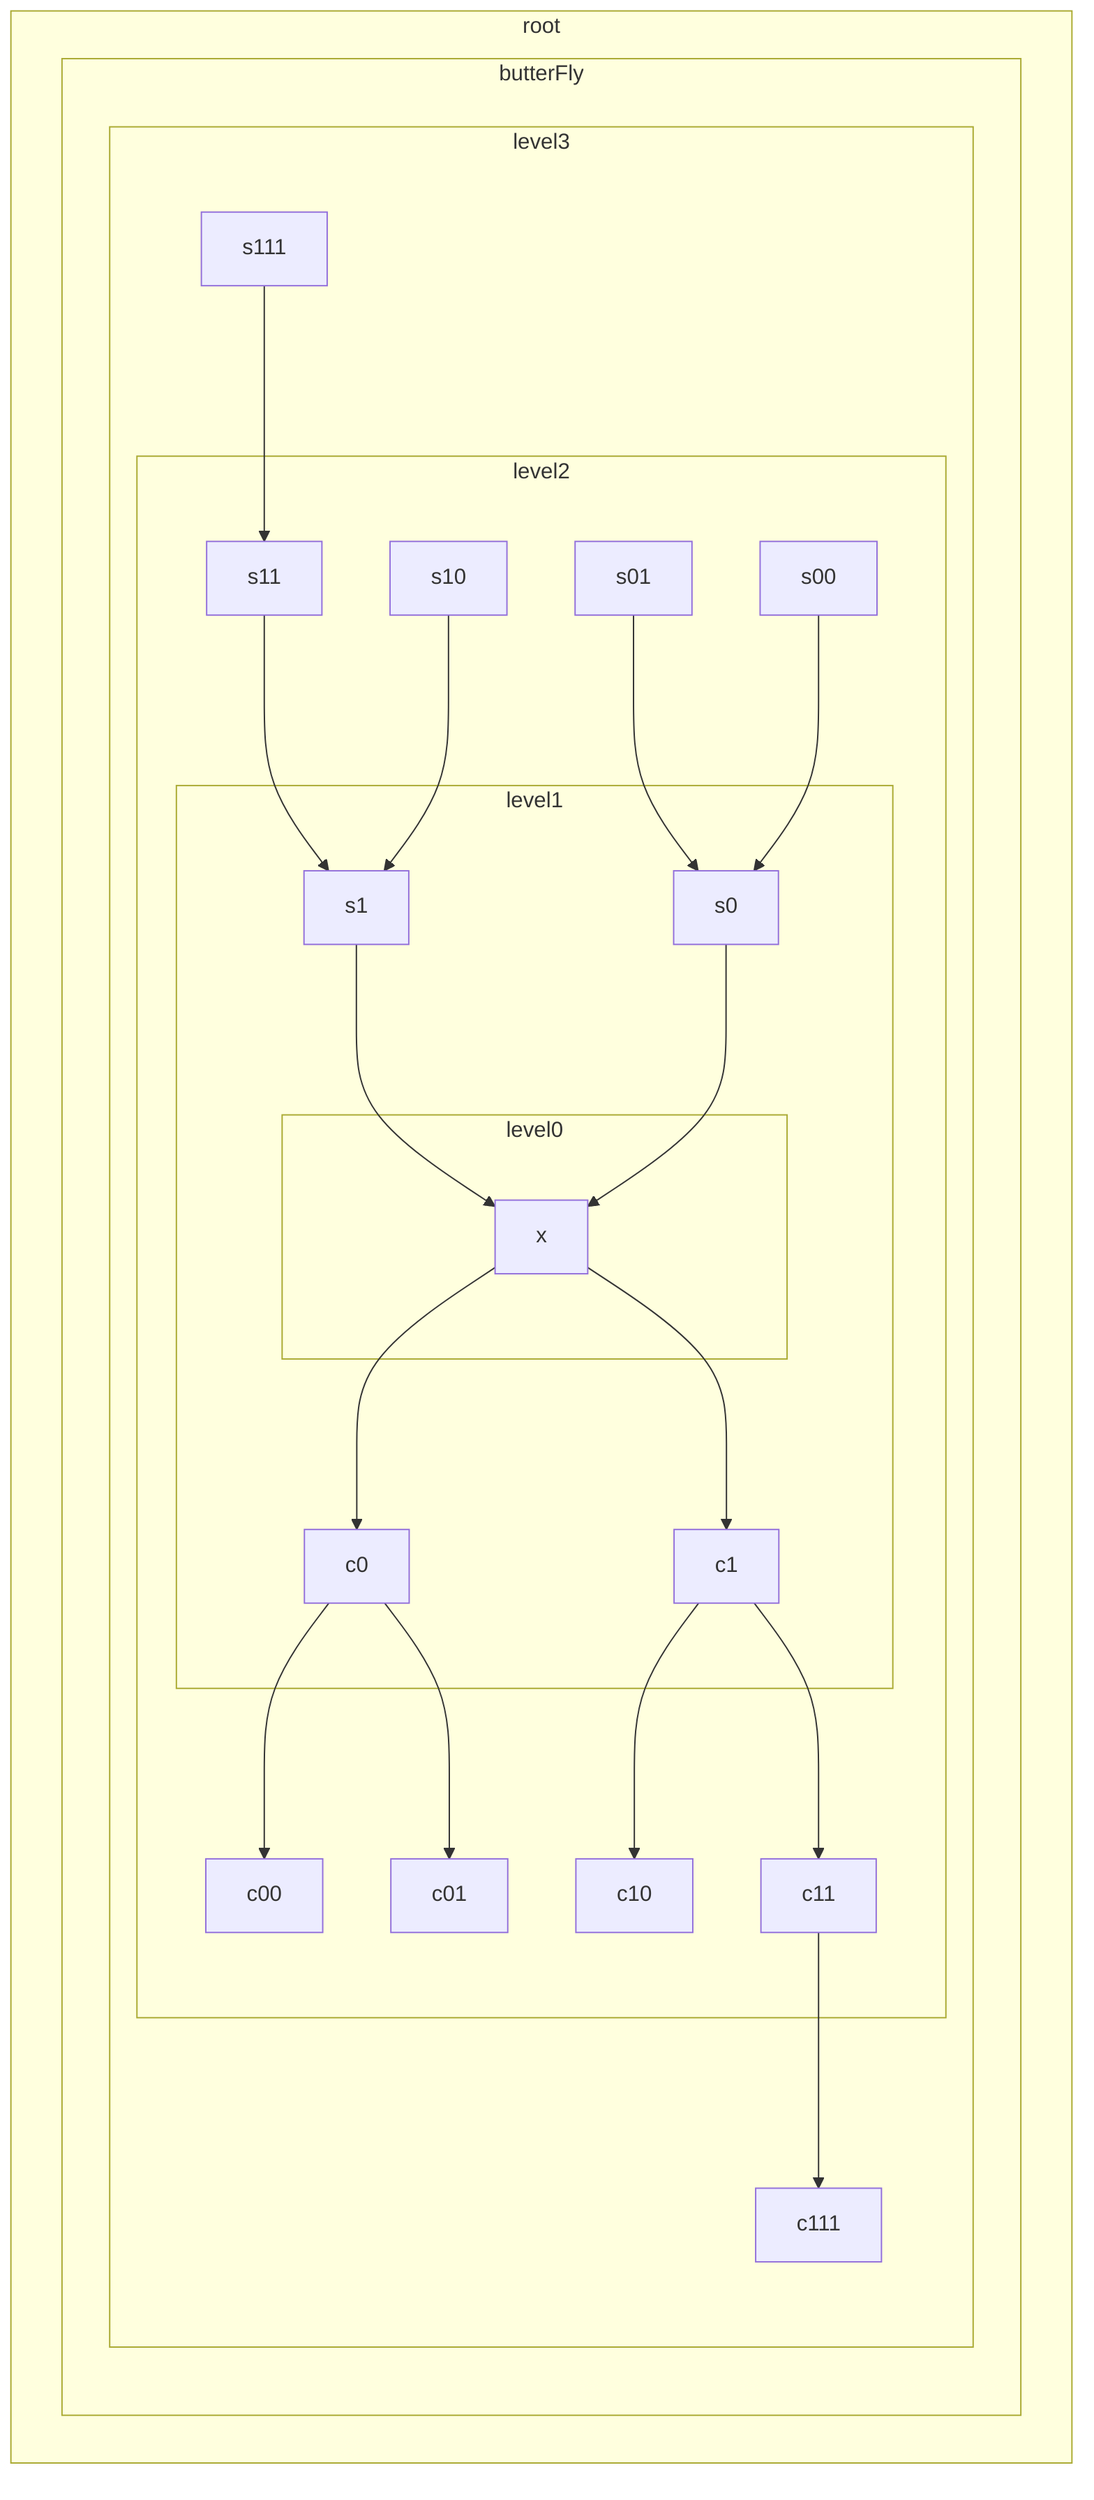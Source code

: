 flowchart TD
  subgraph root_194["root"]
    subgraph butterFly_196["butterFly"]
      subgraph level3_198["level3"]
        s111_198["s111"]
        c111_212["c111"]
        subgraph level2_200["level2"]
          s11_199["s11"]
          s10_200["s10"]
          s01_201["s01"]
          s00_202["s00"]
          c00_208["c00"]
          c01_209["c01"]
          c10_210["c10"]
          c11_211["c11"]
          subgraph level1_202["level1"]
            s1_203["s1"]
            s0_204["s0"]
            c0_206["c0"]
            c1_207["c1"]
            subgraph level0_204["level0"]
              x_205["x"]
            end
          end
        end
      end
    end
  end

  s111_198 --> s11_199;
  s11_199 --> s1_203;
  s10_200 --> s1_203;
  s01_201 --> s0_204;
  s00_202 --> s0_204;
  c11_211 --> c111_212;
  s1_203 --> x_205;
  s0_204 --> x_205;
  c0_206 --> c00_208;
  c0_206 --> c01_209;
  c1_207 --> c10_210;
  c1_207 --> c11_211;
  x_205 --> c0_206;
  x_205 --> c1_207;

  classDef highlight fill:#FFFFAA,stroke:#333;